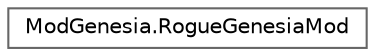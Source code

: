 digraph "Graphical Class Hierarchy"
{
 // LATEX_PDF_SIZE
  bgcolor="transparent";
  edge [fontname=Helvetica,fontsize=10,labelfontname=Helvetica,labelfontsize=10];
  node [fontname=Helvetica,fontsize=10,shape=box,height=0.2,width=0.4];
  rankdir="LR";
  Node0 [label="ModGenesia.RogueGenesiaMod",height=0.2,width=0.4,color="grey40", fillcolor="white", style="filled",URL="$class_mod_genesia_1_1_rogue_genesia_mod.html",tooltip=" "];
}
